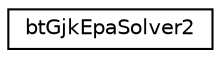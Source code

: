 digraph "Graphical Class Hierarchy"
{
  edge [fontname="Helvetica",fontsize="10",labelfontname="Helvetica",labelfontsize="10"];
  node [fontname="Helvetica",fontsize="10",shape=record];
  rankdir="LR";
  Node1 [label="btGjkEpaSolver2",height=0.2,width=0.4,color="black", fillcolor="white", style="filled",URL="$structbt_gjk_epa_solver2.html",tooltip="btGjkEpaSolver contributed under zlib by Nathanael Presson "];
}
